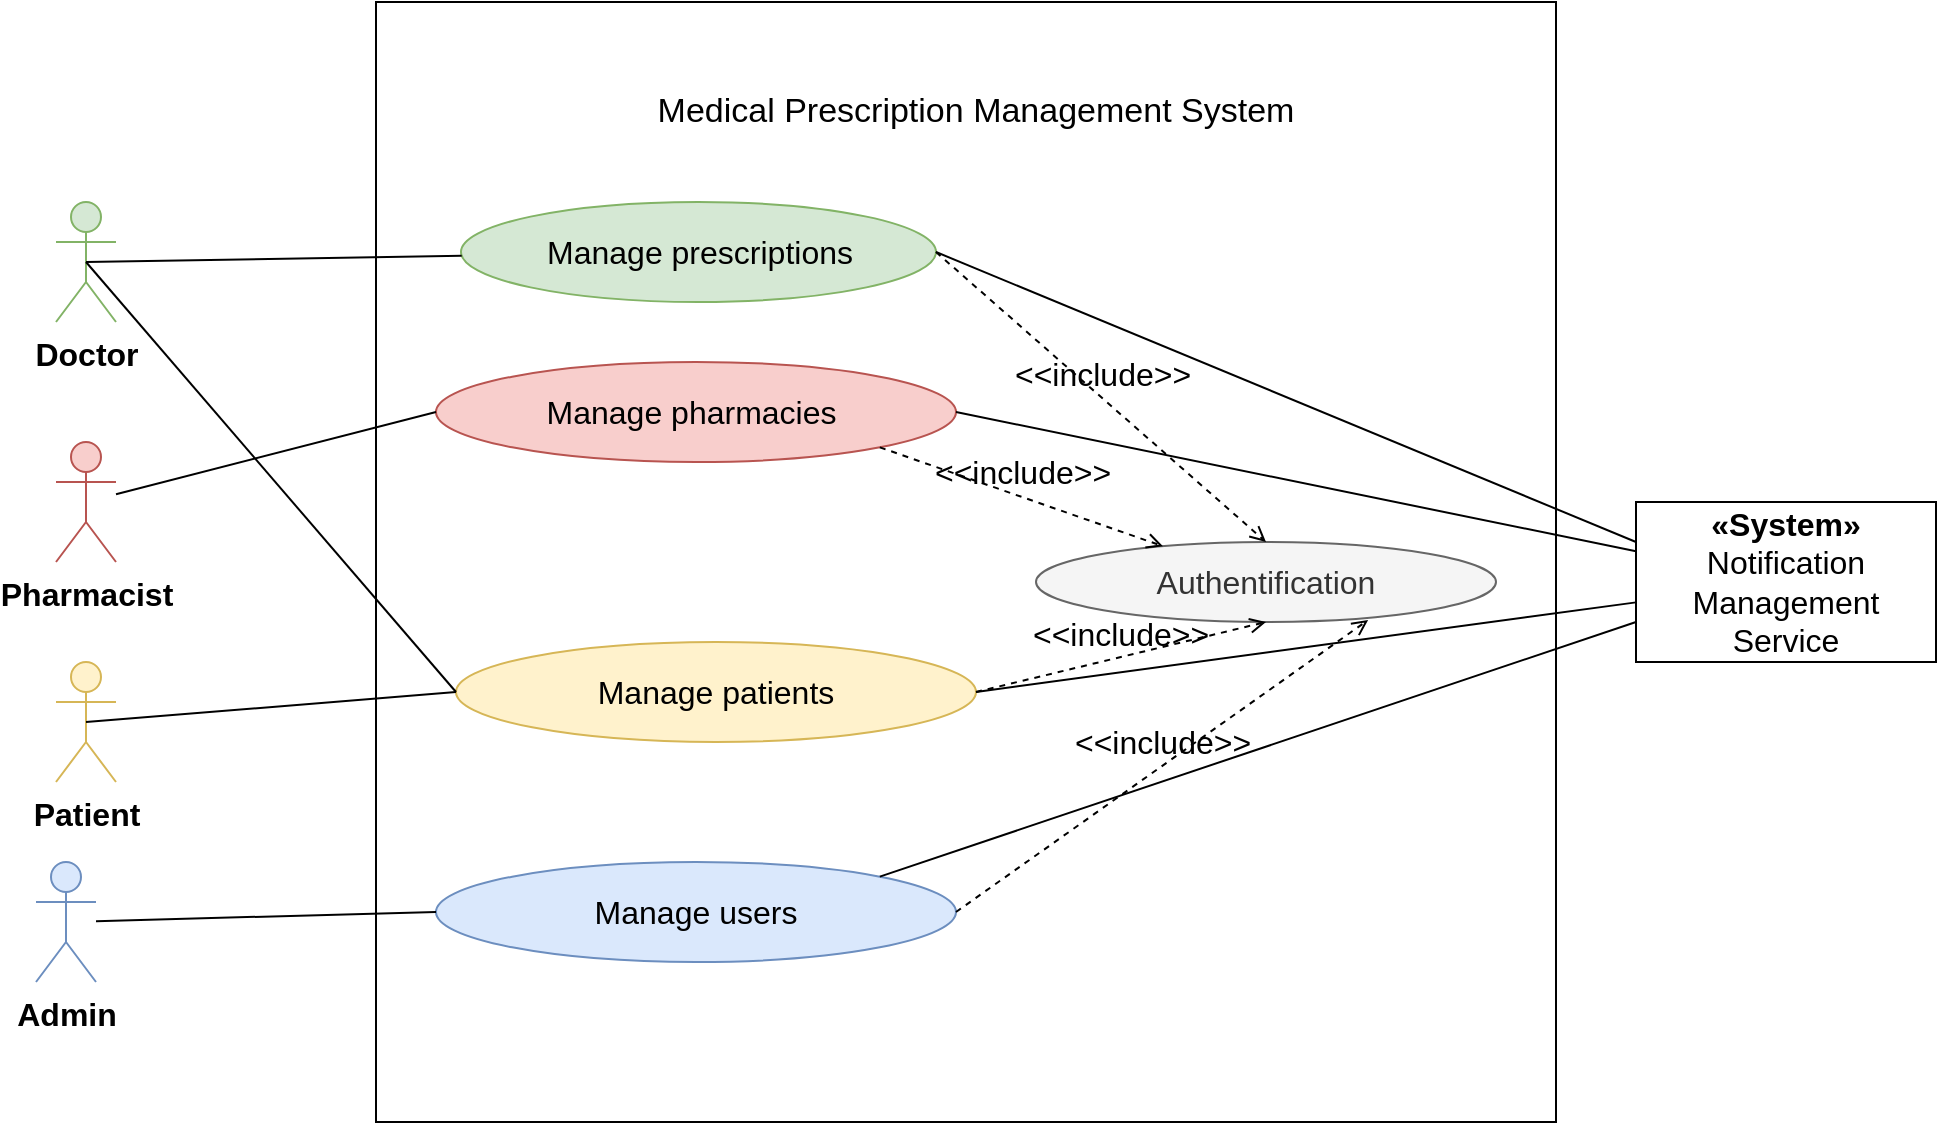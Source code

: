 <mxfile version="27.1.6">
  <diagram name="Page-1" id="u_Z78-zBwKize9A98fTc">
    <mxGraphModel dx="1424" dy="712" grid="1" gridSize="10" guides="1" tooltips="1" connect="1" arrows="1" fold="1" page="1" pageScale="1" pageWidth="4681" pageHeight="3300" math="0" shadow="0">
      <root>
        <mxCell id="0" />
        <mxCell id="1" parent="0" />
        <mxCell id="8F5OMPCy04fyyseZWVCi-2" value="" style="html=1;whiteSpace=wrap;fontSize=16;" parent="1" vertex="1">
          <mxGeometry x="410" y="20" width="590" height="560" as="geometry" />
        </mxCell>
        <mxCell id="8F5OMPCy04fyyseZWVCi-3" value="&lt;span style=&quot;text-align: left;&quot;&gt;&lt;font&gt;&lt;span&gt;Medical Prescription Management System&lt;/span&gt;&lt;/font&gt;&lt;/span&gt;" style="text;html=1;align=center;verticalAlign=middle;whiteSpace=wrap;rounded=0;fontSize=17;fontStyle=0" parent="1" vertex="1">
          <mxGeometry x="490" y="60" width="440" height="30" as="geometry" />
        </mxCell>
        <mxCell id="8F5OMPCy04fyyseZWVCi-4" value="&lt;span style=&quot;text-align: left; text-wrap-mode: wrap;&quot;&gt;Doctor&lt;/span&gt;" style="shape=umlActor;verticalLabelPosition=bottom;verticalAlign=top;html=1;outlineConnect=0;fillColor=#d5e8d4;strokeColor=#82b366;fontSize=16;fontStyle=1" parent="1" vertex="1">
          <mxGeometry x="250" y="120" width="30" height="60" as="geometry" />
        </mxCell>
        <mxCell id="8F5OMPCy04fyyseZWVCi-5" value="&lt;span style=&quot;text-align: left; text-wrap-mode: wrap;&quot;&gt;&lt;b&gt;Pharmacist&lt;/b&gt;&lt;/span&gt;" style="shape=umlActor;verticalLabelPosition=bottom;verticalAlign=top;html=1;outlineConnect=0;fillColor=#f8cecc;strokeColor=#b85450;fontSize=16;" parent="1" vertex="1">
          <mxGeometry x="250" y="240" width="30" height="60" as="geometry" />
        </mxCell>
        <mxCell id="8F5OMPCy04fyyseZWVCi-6" value="&lt;b&gt;Patient&lt;/b&gt;" style="shape=umlActor;verticalLabelPosition=bottom;verticalAlign=top;html=1;outlineConnect=0;fillColor=#fff2cc;strokeColor=#d6b656;fontSize=16;" parent="1" vertex="1">
          <mxGeometry x="250" y="350" width="30" height="60" as="geometry" />
        </mxCell>
        <mxCell id="8F5OMPCy04fyyseZWVCi-10" value="&lt;b&gt;«System»&lt;br&gt;&lt;/b&gt;&lt;span style=&quot;text-align: left;&quot;&gt;Notification Management Service&lt;/span&gt;" style="html=1;whiteSpace=wrap;fontSize=16;" parent="1" vertex="1">
          <mxGeometry x="1040" y="270" width="150" height="80" as="geometry" />
        </mxCell>
        <mxCell id="8F5OMPCy04fyyseZWVCi-11" value="&lt;span style=&quot;text-align: left;&quot;&gt;Manage prescriptions&lt;/span&gt;" style="ellipse;whiteSpace=wrap;html=1;align=center;fillColor=#d5e8d4;strokeColor=#82b366;fontSize=16;" parent="1" vertex="1">
          <mxGeometry x="452.5" y="120" width="237.5" height="50" as="geometry" />
        </mxCell>
        <mxCell id="8F5OMPCy04fyyseZWVCi-12" value="&lt;span style=&quot;text-align: left;&quot;&gt;Manage pharmacies&amp;nbsp;&lt;/span&gt;" style="ellipse;whiteSpace=wrap;html=1;align=center;fillColor=#f8cecc;strokeColor=#b85450;fontSize=16;" parent="1" vertex="1">
          <mxGeometry x="440" y="200" width="260" height="50" as="geometry" />
        </mxCell>
        <mxCell id="8F5OMPCy04fyyseZWVCi-13" value="&lt;span style=&quot;text-align: left;&quot;&gt;Manage users&lt;/span&gt;" style="ellipse;whiteSpace=wrap;html=1;align=center;fillColor=#dae8fc;strokeColor=#6c8ebf;fontSize=16;" parent="1" vertex="1">
          <mxGeometry x="440" y="450" width="260" height="50" as="geometry" />
        </mxCell>
        <mxCell id="8F5OMPCy04fyyseZWVCi-15" value="&lt;span style=&quot;text-align: left;&quot;&gt;Manage patients&lt;/span&gt;" style="ellipse;whiteSpace=wrap;html=1;align=center;fillColor=#fff2cc;strokeColor=#d6b656;fontSize=16;" parent="1" vertex="1">
          <mxGeometry x="450" y="340" width="260" height="50" as="geometry" />
        </mxCell>
        <mxCell id="8F5OMPCy04fyyseZWVCi-16" value="&lt;span&gt;Authentification&lt;/span&gt;" style="ellipse;whiteSpace=wrap;html=1;align=center;fillColor=#f5f5f5;fontColor=#333333;strokeColor=#666666;fontSize=16;" parent="1" vertex="1">
          <mxGeometry x="740" y="290" width="230" height="40" as="geometry" />
        </mxCell>
        <mxCell id="8F5OMPCy04fyyseZWVCi-22" value="&lt;b&gt;Admin&lt;/b&gt;" style="shape=umlActor;verticalLabelPosition=bottom;verticalAlign=top;html=1;outlineConnect=0;fillColor=#dae8fc;strokeColor=#6c8ebf;fontSize=16;" parent="1" vertex="1">
          <mxGeometry x="240" y="450" width="30" height="60" as="geometry" />
        </mxCell>
        <mxCell id="8F5OMPCy04fyyseZWVCi-48" value="" style="endArrow=none;html=1;rounded=0;exitX=0.5;exitY=0.5;exitDx=0;exitDy=0;exitPerimeter=0;fontSize=16;" parent="1" source="8F5OMPCy04fyyseZWVCi-4" target="8F5OMPCy04fyyseZWVCi-11" edge="1">
          <mxGeometry width="50" height="50" relative="1" as="geometry">
            <mxPoint x="570" y="420" as="sourcePoint" />
            <mxPoint x="620" y="370" as="targetPoint" />
          </mxGeometry>
        </mxCell>
        <mxCell id="8F5OMPCy04fyyseZWVCi-51" value="" style="endArrow=none;html=1;rounded=0;fontSize=16;entryX=0;entryY=0.5;entryDx=0;entryDy=0;" parent="1" source="8F5OMPCy04fyyseZWVCi-5" target="8F5OMPCy04fyyseZWVCi-12" edge="1">
          <mxGeometry width="50" height="50" relative="1" as="geometry">
            <mxPoint x="270" y="320" as="sourcePoint" />
            <mxPoint x="320" y="270" as="targetPoint" />
          </mxGeometry>
        </mxCell>
        <mxCell id="8F5OMPCy04fyyseZWVCi-52" value="" style="endArrow=none;html=1;rounded=0;entryX=0;entryY=0.5;entryDx=0;entryDy=0;fontSize=16;" parent="1" source="8F5OMPCy04fyyseZWVCi-22" target="8F5OMPCy04fyyseZWVCi-13" edge="1">
          <mxGeometry width="50" height="50" relative="1" as="geometry">
            <mxPoint x="570" y="420" as="sourcePoint" />
            <mxPoint x="620" y="370" as="targetPoint" />
          </mxGeometry>
        </mxCell>
        <mxCell id="8F5OMPCy04fyyseZWVCi-54" value="" style="endArrow=none;html=1;rounded=0;exitX=0.5;exitY=0.5;exitDx=0;exitDy=0;exitPerimeter=0;entryX=0;entryY=0.5;entryDx=0;entryDy=0;fontSize=16;" parent="1" source="8F5OMPCy04fyyseZWVCi-6" target="8F5OMPCy04fyyseZWVCi-15" edge="1">
          <mxGeometry width="50" height="50" relative="1" as="geometry">
            <mxPoint x="290" y="520" as="sourcePoint" />
            <mxPoint x="340" y="470" as="targetPoint" />
          </mxGeometry>
        </mxCell>
        <mxCell id="8F5OMPCy04fyyseZWVCi-55" value="" style="endArrow=none;html=1;rounded=0;entryX=0;entryY=0.5;entryDx=0;entryDy=0;exitX=0.5;exitY=0.5;exitDx=0;exitDy=0;exitPerimeter=0;fontSize=16;" parent="1" source="8F5OMPCy04fyyseZWVCi-4" target="8F5OMPCy04fyyseZWVCi-15" edge="1">
          <mxGeometry width="50" height="50" relative="1" as="geometry">
            <mxPoint x="570" y="420" as="sourcePoint" />
            <mxPoint x="620" y="370" as="targetPoint" />
          </mxGeometry>
        </mxCell>
        <mxCell id="8F5OMPCy04fyyseZWVCi-56" value="&amp;lt;&amp;lt;include&amp;gt;&amp;gt;" style="edgeStyle=none;html=1;endArrow=open;verticalAlign=bottom;dashed=1;labelBackgroundColor=none;rounded=0;exitX=1;exitY=0.5;exitDx=0;exitDy=0;entryX=0.5;entryY=0;entryDx=0;entryDy=0;fontSize=16;" parent="1" source="8F5OMPCy04fyyseZWVCi-11" target="8F5OMPCy04fyyseZWVCi-16" edge="1">
          <mxGeometry width="160" relative="1" as="geometry">
            <mxPoint x="510" y="330" as="sourcePoint" />
            <mxPoint x="670" y="330" as="targetPoint" />
          </mxGeometry>
        </mxCell>
        <mxCell id="8F5OMPCy04fyyseZWVCi-57" value="&amp;lt;&amp;lt;include&amp;gt;&amp;gt;" style="edgeStyle=none;html=1;endArrow=open;verticalAlign=bottom;dashed=1;labelBackgroundColor=none;rounded=0;exitX=1;exitY=1;exitDx=0;exitDy=0;fontSize=16;" parent="1" source="8F5OMPCy04fyyseZWVCi-12" target="8F5OMPCy04fyyseZWVCi-16" edge="1">
          <mxGeometry width="160" relative="1" as="geometry">
            <mxPoint x="510" y="380" as="sourcePoint" />
            <mxPoint x="670" y="380" as="targetPoint" />
          </mxGeometry>
        </mxCell>
        <mxCell id="8F5OMPCy04fyyseZWVCi-58" value="&amp;lt;&amp;lt;include&amp;gt;&amp;gt;" style="edgeStyle=none;html=1;endArrow=open;verticalAlign=bottom;dashed=1;labelBackgroundColor=none;rounded=0;exitX=1;exitY=0.5;exitDx=0;exitDy=0;entryX=0.722;entryY=0.975;entryDx=0;entryDy=0;fontSize=16;entryPerimeter=0;" parent="1" source="8F5OMPCy04fyyseZWVCi-13" target="8F5OMPCy04fyyseZWVCi-16" edge="1">
          <mxGeometry width="160" relative="1" as="geometry">
            <mxPoint x="510" y="380" as="sourcePoint" />
            <mxPoint x="670" y="380" as="targetPoint" />
          </mxGeometry>
        </mxCell>
        <mxCell id="8F5OMPCy04fyyseZWVCi-60" value="&amp;lt;&amp;lt;include&amp;gt;&amp;gt;" style="edgeStyle=none;html=1;endArrow=open;verticalAlign=bottom;dashed=1;labelBackgroundColor=none;rounded=0;exitX=1;exitY=0.5;exitDx=0;exitDy=0;entryX=0.5;entryY=1;entryDx=0;entryDy=0;fontSize=16;" parent="1" source="8F5OMPCy04fyyseZWVCi-15" target="8F5OMPCy04fyyseZWVCi-16" edge="1">
          <mxGeometry width="160" relative="1" as="geometry">
            <mxPoint x="510" y="380" as="sourcePoint" />
            <mxPoint x="670" y="380" as="targetPoint" />
          </mxGeometry>
        </mxCell>
        <mxCell id="3NgyG8Fiy_tG_w96m9Ig-3" value="" style="edgeStyle=none;html=1;endArrow=none;verticalAlign=bottom;rounded=0;exitX=1;exitY=0;exitDx=0;exitDy=0;entryX=0;entryY=0.75;entryDx=0;entryDy=0;fontSize=16;" parent="1" source="8F5OMPCy04fyyseZWVCi-13" target="8F5OMPCy04fyyseZWVCi-10" edge="1">
          <mxGeometry width="160" relative="1" as="geometry">
            <mxPoint x="580" y="390" as="sourcePoint" />
            <mxPoint x="740" y="390" as="targetPoint" />
          </mxGeometry>
        </mxCell>
        <mxCell id="3NgyG8Fiy_tG_w96m9Ig-4" value="" style="edgeStyle=none;html=1;endArrow=none;verticalAlign=bottom;rounded=0;exitX=1;exitY=0.5;exitDx=0;exitDy=0;fontSize=16;" parent="1" source="8F5OMPCy04fyyseZWVCi-15" target="8F5OMPCy04fyyseZWVCi-10" edge="1">
          <mxGeometry width="160" relative="1" as="geometry">
            <mxPoint x="580" y="390" as="sourcePoint" />
            <mxPoint x="740" y="390" as="targetPoint" />
          </mxGeometry>
        </mxCell>
        <mxCell id="3NgyG8Fiy_tG_w96m9Ig-5" value="" style="edgeStyle=none;html=1;endArrow=none;verticalAlign=bottom;rounded=0;exitX=1;exitY=0.5;exitDx=0;exitDy=0;fontSize=16;" parent="1" source="8F5OMPCy04fyyseZWVCi-12" target="8F5OMPCy04fyyseZWVCi-10" edge="1">
          <mxGeometry width="160" relative="1" as="geometry">
            <mxPoint x="580" y="390" as="sourcePoint" />
            <mxPoint x="740" y="390" as="targetPoint" />
          </mxGeometry>
        </mxCell>
        <mxCell id="3NgyG8Fiy_tG_w96m9Ig-6" value="" style="edgeStyle=none;html=1;endArrow=none;verticalAlign=bottom;rounded=0;exitX=1;exitY=0.5;exitDx=0;exitDy=0;entryX=0;entryY=0.25;entryDx=0;entryDy=0;fontSize=16;" parent="1" source="8F5OMPCy04fyyseZWVCi-11" target="8F5OMPCy04fyyseZWVCi-10" edge="1">
          <mxGeometry width="160" relative="1" as="geometry">
            <mxPoint x="580" y="390" as="sourcePoint" />
            <mxPoint x="740" y="390" as="targetPoint" />
          </mxGeometry>
        </mxCell>
      </root>
    </mxGraphModel>
  </diagram>
</mxfile>
